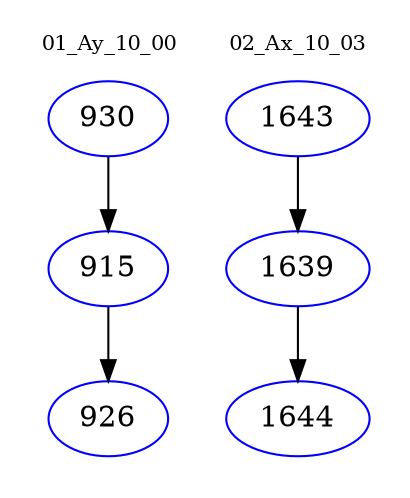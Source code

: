digraph{
subgraph cluster_0 {
color = white
label = "01_Ay_10_00";
fontsize=10;
T0_930 [label="930", color="blue"]
T0_930 -> T0_915 [color="black"]
T0_915 [label="915", color="blue"]
T0_915 -> T0_926 [color="black"]
T0_926 [label="926", color="blue"]
}
subgraph cluster_1 {
color = white
label = "02_Ax_10_03";
fontsize=10;
T1_1643 [label="1643", color="blue"]
T1_1643 -> T1_1639 [color="black"]
T1_1639 [label="1639", color="blue"]
T1_1639 -> T1_1644 [color="black"]
T1_1644 [label="1644", color="blue"]
}
}
